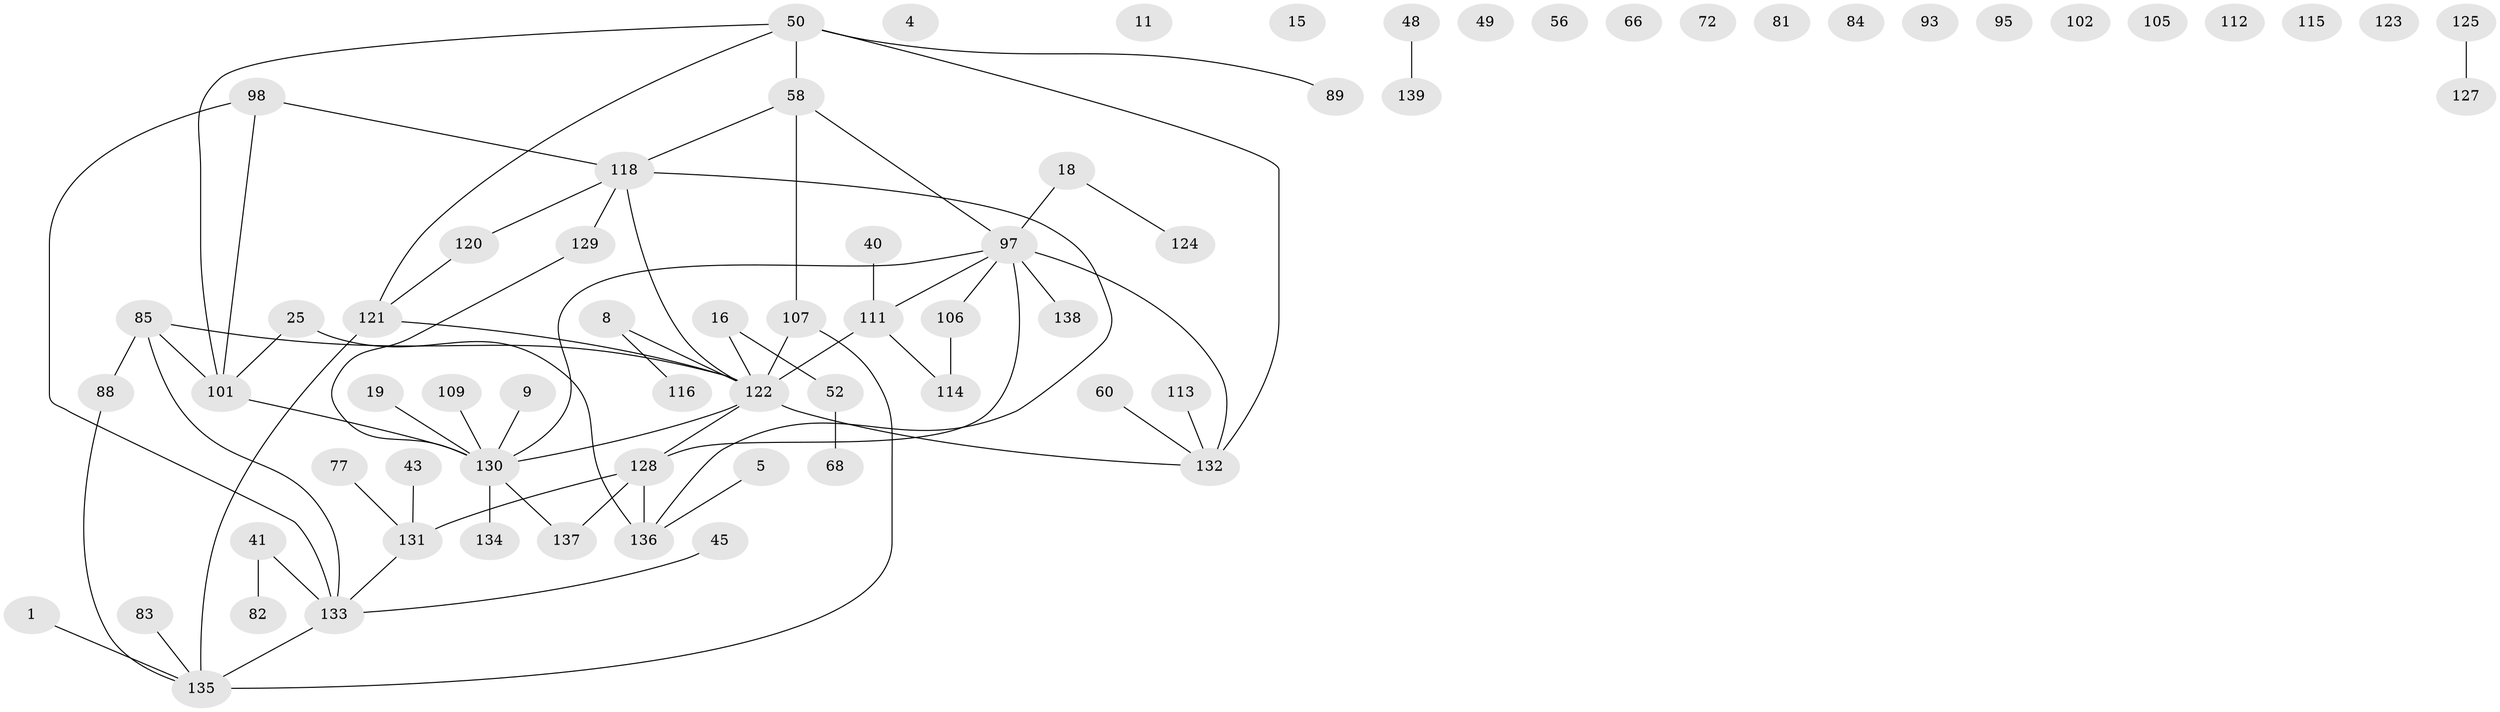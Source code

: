 // original degree distribution, {1: 0.20863309352517986, 2: 0.31654676258992803, 3: 0.18705035971223022, 0: 0.11510791366906475, 4: 0.1223021582733813, 6: 0.014388489208633094, 5: 0.03597122302158273}
// Generated by graph-tools (version 1.1) at 2025/39/03/09/25 04:39:04]
// undirected, 69 vertices, 71 edges
graph export_dot {
graph [start="1"]
  node [color=gray90,style=filled];
  1;
  4;
  5;
  8;
  9;
  11;
  15;
  16;
  18;
  19;
  25;
  40;
  41;
  43;
  45;
  48;
  49;
  50 [super="+35"];
  52 [super="+6"];
  56;
  58;
  60;
  66;
  68;
  72;
  77;
  81;
  82;
  83;
  84;
  85;
  88 [super="+14+63+59"];
  89;
  93;
  95;
  97 [super="+57+51+28"];
  98;
  101 [super="+65+80+96+27+76"];
  102;
  105;
  106;
  107 [super="+44+54"];
  109;
  111;
  112;
  113;
  114 [super="+46+61"];
  115;
  116;
  118 [super="+87+26+39+73+75+103"];
  120;
  121 [super="+74+99"];
  122 [super="+37+119+100+110"];
  123;
  124;
  125;
  127;
  128 [super="+31+33+70"];
  129;
  130 [super="+67+86+117+78"];
  131 [super="+20"];
  132 [super="+62+55"];
  133 [super="+108"];
  134;
  135 [super="+92+126"];
  136 [super="+104"];
  137;
  138;
  139;
  1 -- 135;
  5 -- 136;
  8 -- 116;
  8 -- 122;
  9 -- 130;
  16 -- 52;
  16 -- 122;
  18 -- 124;
  18 -- 97;
  19 -- 130;
  25 -- 136 [weight=2];
  25 -- 101 [weight=2];
  40 -- 111;
  41 -- 82;
  41 -- 133;
  43 -- 131;
  45 -- 133;
  48 -- 139;
  50 -- 58 [weight=2];
  50 -- 101;
  50 -- 89;
  50 -- 132;
  50 -- 121;
  52 -- 68;
  58 -- 107;
  58 -- 97;
  58 -- 118;
  60 -- 132;
  77 -- 131;
  83 -- 135;
  85 -- 88 [weight=2];
  85 -- 101;
  85 -- 133;
  85 -- 122;
  88 -- 135;
  97 -- 138;
  97 -- 106;
  97 -- 111;
  97 -- 132 [weight=2];
  97 -- 128;
  97 -- 130;
  98 -- 101 [weight=2];
  98 -- 118;
  98 -- 133;
  101 -- 130 [weight=2];
  106 -- 114;
  107 -- 135;
  107 -- 122;
  109 -- 130;
  111 -- 114;
  111 -- 122;
  113 -- 132;
  118 -- 120;
  118 -- 129;
  118 -- 136;
  118 -- 122;
  120 -- 121;
  121 -- 122;
  121 -- 135;
  122 -- 128;
  122 -- 130 [weight=2];
  122 -- 132;
  125 -- 127;
  128 -- 131;
  128 -- 137;
  128 -- 136;
  129 -- 130;
  130 -- 137;
  130 -- 134;
  131 -- 133;
  133 -- 135 [weight=2];
}

